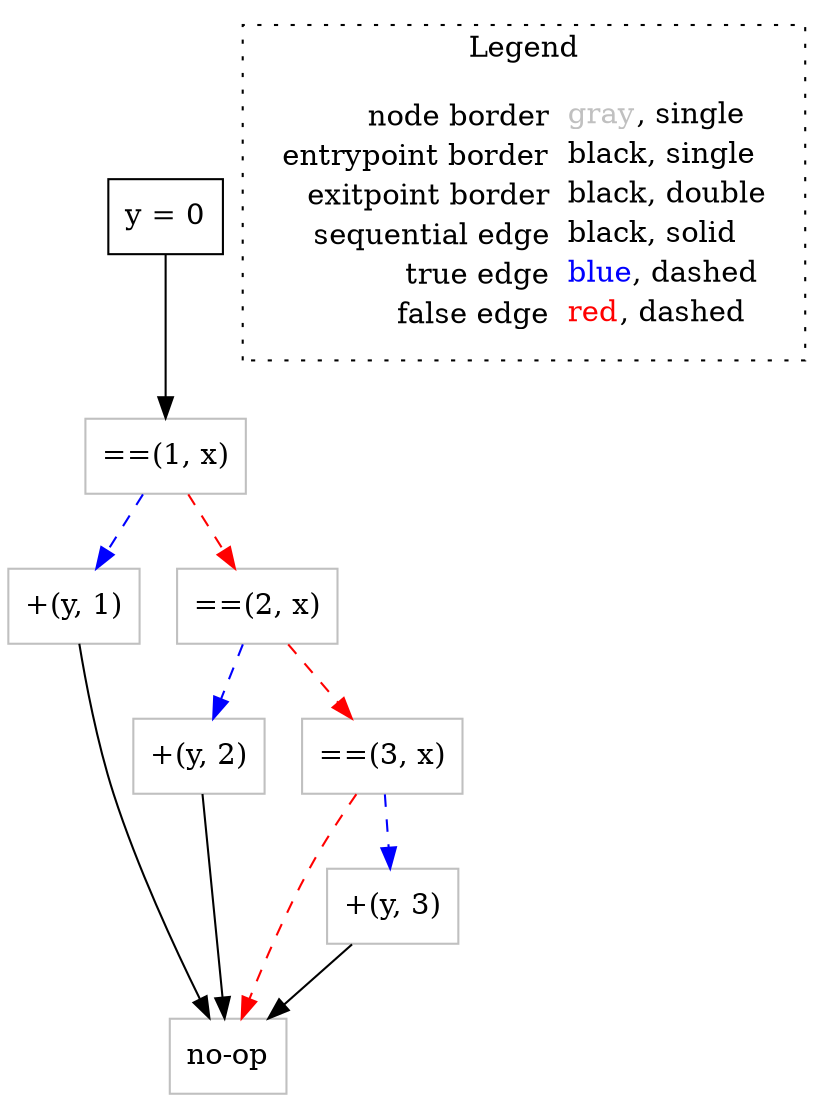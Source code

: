 digraph {
	"node0" [shape="rect",color="black",label=<y = 0>];
	"node1" [shape="rect",color="gray",label=<+(y, 1)>];
	"node2" [shape="rect",color="gray",label=<+(y, 2)>];
	"node3" [shape="rect",color="gray",label=<==(1, x)>];
	"node4" [shape="rect",color="gray",label=<==(3, x)>];
	"node5" [shape="rect",color="gray",label=<no-op>];
	"node6" [shape="rect",color="gray",label=<+(y, 3)>];
	"node7" [shape="rect",color="gray",label=<==(2, x)>];
	"node1" -> "node5" [color="black"];
	"node2" -> "node5" [color="black"];
	"node3" -> "node1" [color="blue",style="dashed"];
	"node3" -> "node7" [color="red",style="dashed"];
	"node4" -> "node6" [color="blue",style="dashed"];
	"node4" -> "node5" [color="red",style="dashed"];
	"node6" -> "node5" [color="black"];
	"node0" -> "node3" [color="black"];
	"node7" -> "node2" [color="blue",style="dashed"];
	"node7" -> "node4" [color="red",style="dashed"];
subgraph cluster_legend {
	label="Legend";
	style=dotted;
	node [shape=plaintext];
	"legend" [label=<<table border="0" cellpadding="2" cellspacing="0" cellborder="0"><tr><td align="right">node border&nbsp;</td><td align="left"><font color="gray">gray</font>, single</td></tr><tr><td align="right">entrypoint border&nbsp;</td><td align="left"><font color="black">black</font>, single</td></tr><tr><td align="right">exitpoint border&nbsp;</td><td align="left"><font color="black">black</font>, double</td></tr><tr><td align="right">sequential edge&nbsp;</td><td align="left"><font color="black">black</font>, solid</td></tr><tr><td align="right">true edge&nbsp;</td><td align="left"><font color="blue">blue</font>, dashed</td></tr><tr><td align="right">false edge&nbsp;</td><td align="left"><font color="red">red</font>, dashed</td></tr></table>>];
}

}
